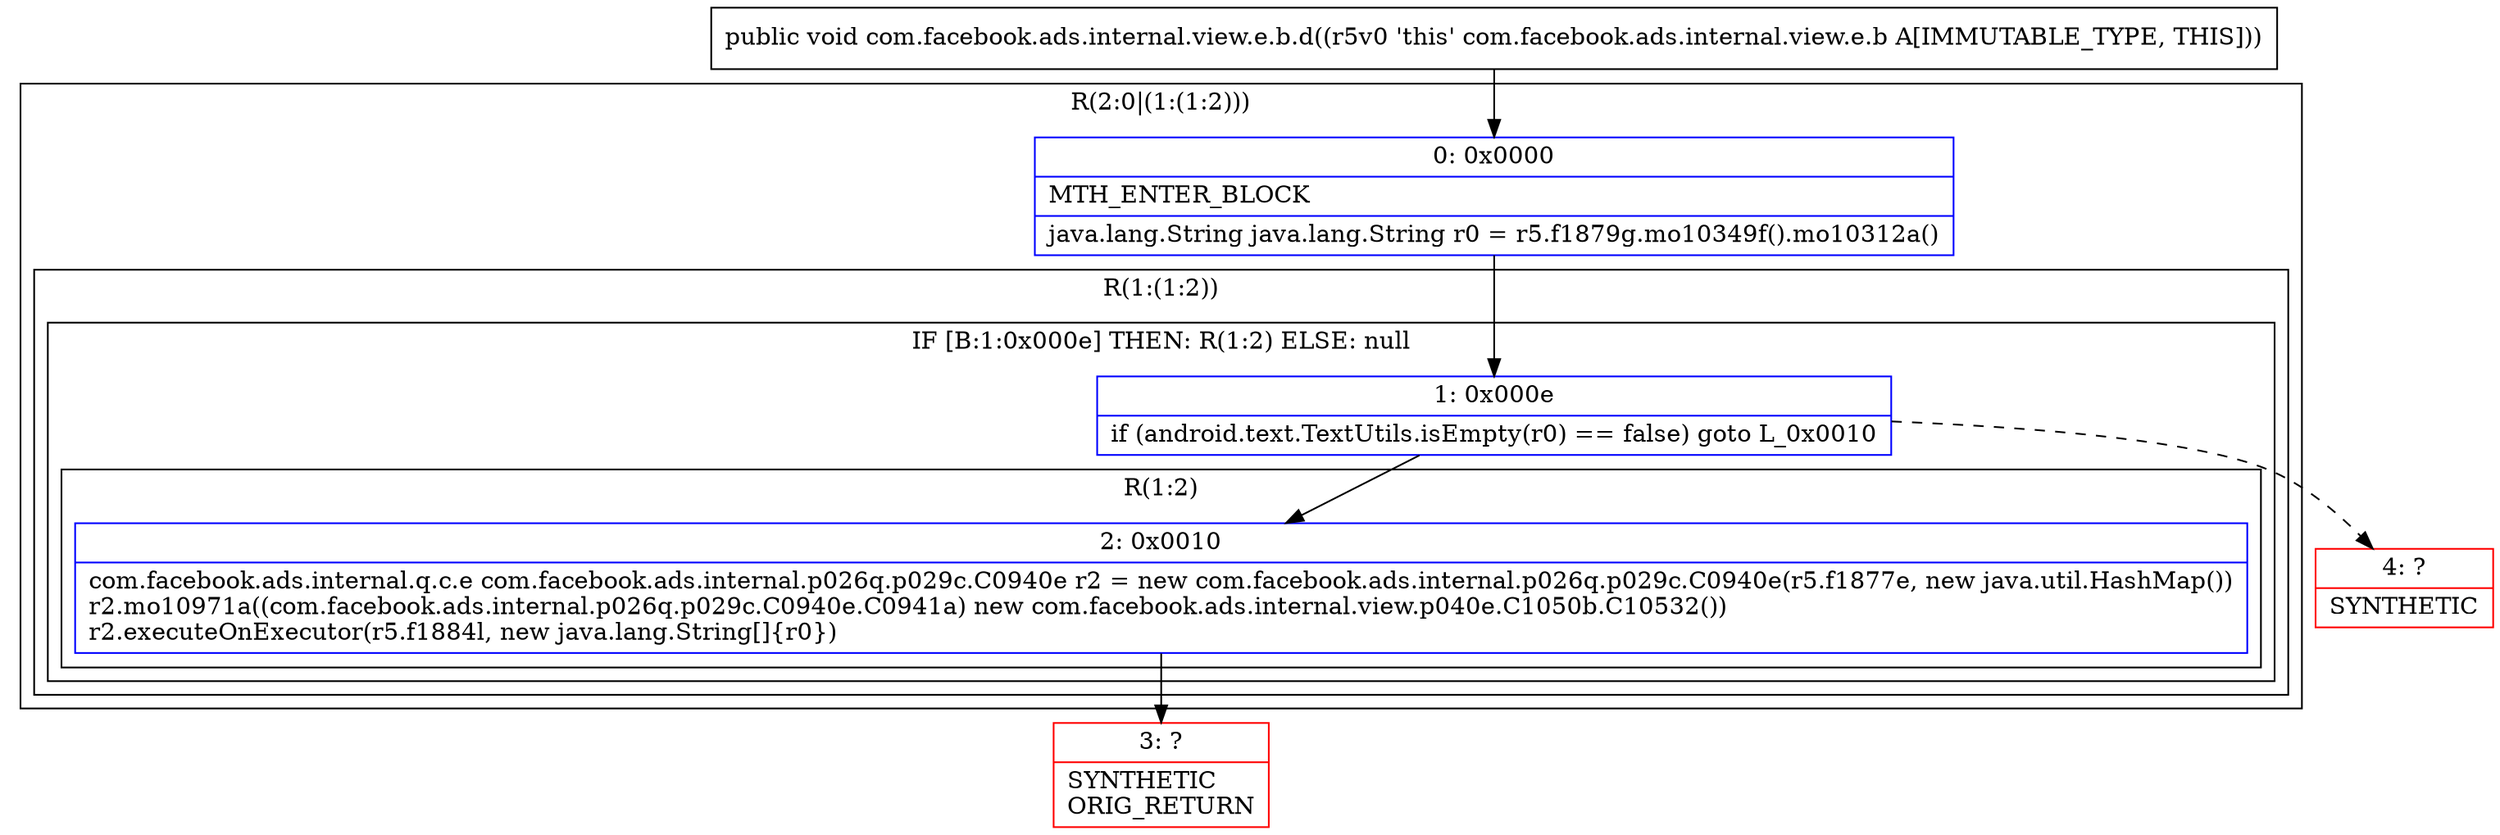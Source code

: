digraph "CFG forcom.facebook.ads.internal.view.e.b.d()V" {
subgraph cluster_Region_488368624 {
label = "R(2:0|(1:(1:2)))";
node [shape=record,color=blue];
Node_0 [shape=record,label="{0\:\ 0x0000|MTH_ENTER_BLOCK\l|java.lang.String java.lang.String r0 = r5.f1879g.mo10349f().mo10312a()\l}"];
subgraph cluster_Region_1857701626 {
label = "R(1:(1:2))";
node [shape=record,color=blue];
subgraph cluster_IfRegion_1228415904 {
label = "IF [B:1:0x000e] THEN: R(1:2) ELSE: null";
node [shape=record,color=blue];
Node_1 [shape=record,label="{1\:\ 0x000e|if (android.text.TextUtils.isEmpty(r0) == false) goto L_0x0010\l}"];
subgraph cluster_Region_825670755 {
label = "R(1:2)";
node [shape=record,color=blue];
Node_2 [shape=record,label="{2\:\ 0x0010|com.facebook.ads.internal.q.c.e com.facebook.ads.internal.p026q.p029c.C0940e r2 = new com.facebook.ads.internal.p026q.p029c.C0940e(r5.f1877e, new java.util.HashMap())\lr2.mo10971a((com.facebook.ads.internal.p026q.p029c.C0940e.C0941a) new com.facebook.ads.internal.view.p040e.C1050b.C10532())\lr2.executeOnExecutor(r5.f1884l, new java.lang.String[]\{r0\})\l}"];
}
}
}
}
Node_3 [shape=record,color=red,label="{3\:\ ?|SYNTHETIC\lORIG_RETURN\l}"];
Node_4 [shape=record,color=red,label="{4\:\ ?|SYNTHETIC\l}"];
MethodNode[shape=record,label="{public void com.facebook.ads.internal.view.e.b.d((r5v0 'this' com.facebook.ads.internal.view.e.b A[IMMUTABLE_TYPE, THIS])) }"];
MethodNode -> Node_0;
Node_0 -> Node_1;
Node_1 -> Node_2;
Node_1 -> Node_4[style=dashed];
Node_2 -> Node_3;
}

